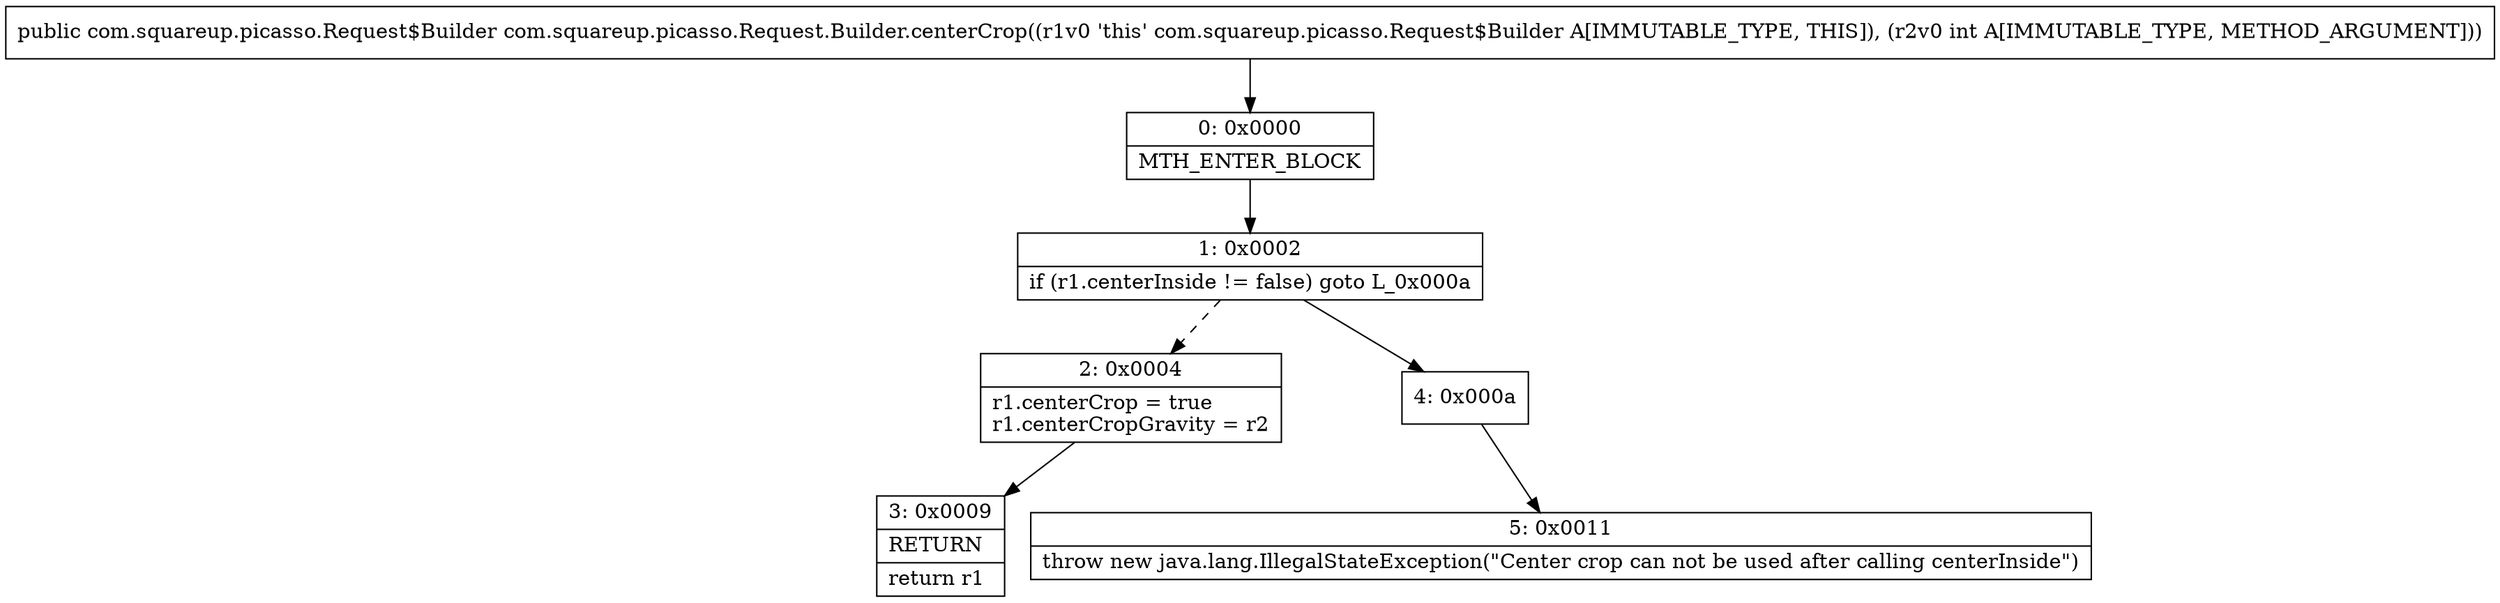 digraph "CFG forcom.squareup.picasso.Request.Builder.centerCrop(I)Lcom\/squareup\/picasso\/Request$Builder;" {
Node_0 [shape=record,label="{0\:\ 0x0000|MTH_ENTER_BLOCK\l}"];
Node_1 [shape=record,label="{1\:\ 0x0002|if (r1.centerInside != false) goto L_0x000a\l}"];
Node_2 [shape=record,label="{2\:\ 0x0004|r1.centerCrop = true\lr1.centerCropGravity = r2\l}"];
Node_3 [shape=record,label="{3\:\ 0x0009|RETURN\l|return r1\l}"];
Node_4 [shape=record,label="{4\:\ 0x000a}"];
Node_5 [shape=record,label="{5\:\ 0x0011|throw new java.lang.IllegalStateException(\"Center crop can not be used after calling centerInside\")\l}"];
MethodNode[shape=record,label="{public com.squareup.picasso.Request$Builder com.squareup.picasso.Request.Builder.centerCrop((r1v0 'this' com.squareup.picasso.Request$Builder A[IMMUTABLE_TYPE, THIS]), (r2v0 int A[IMMUTABLE_TYPE, METHOD_ARGUMENT])) }"];
MethodNode -> Node_0;
Node_0 -> Node_1;
Node_1 -> Node_2[style=dashed];
Node_1 -> Node_4;
Node_2 -> Node_3;
Node_4 -> Node_5;
}

